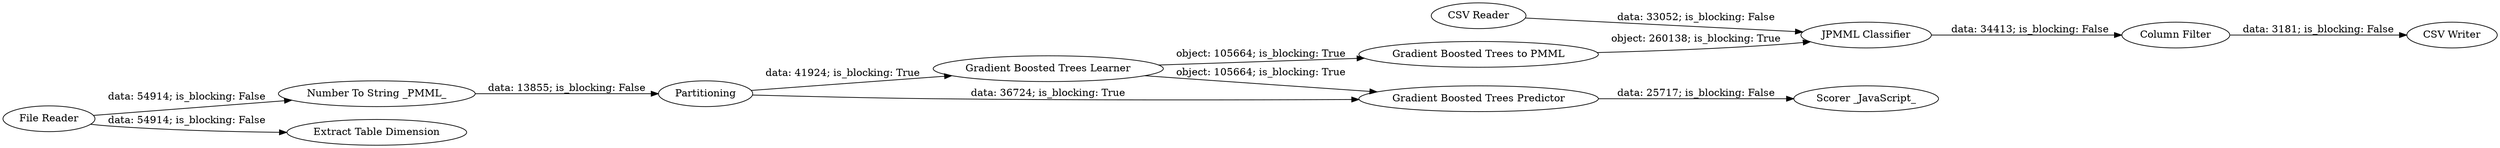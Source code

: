 digraph {
	"-7710883580952379659_29" [label="JPMML Classifier"]
	"-7710883580952379659_34" [label="Gradient Boosted Trees Predictor"]
	"-7710883580952379659_32" [label="Column Filter"]
	"-7710883580952379659_19" [label="Scorer _JavaScript_"]
	"-7710883580952379659_27" [label="CSV Reader"]
	"-7710883580952379659_33" [label="Gradient Boosted Trees Learner"]
	"-7710883580952379659_26" [label="Number To String _PMML_"]
	"-7710883580952379659_25" [label="Extract Table Dimension"]
	"-7710883580952379659_31" [label="CSV Writer"]
	"-7710883580952379659_35" [label="Gradient Boosted Trees to PMML"]
	"-7710883580952379659_21" [label="File Reader"]
	"-7710883580952379659_28" [label=Partitioning]
	"-7710883580952379659_26" -> "-7710883580952379659_28" [label="data: 13855; is_blocking: False"]
	"-7710883580952379659_28" -> "-7710883580952379659_33" [label="data: 41924; is_blocking: True"]
	"-7710883580952379659_21" -> "-7710883580952379659_26" [label="data: 54914; is_blocking: False"]
	"-7710883580952379659_33" -> "-7710883580952379659_35" [label="object: 105664; is_blocking: True"]
	"-7710883580952379659_28" -> "-7710883580952379659_34" [label="data: 36724; is_blocking: True"]
	"-7710883580952379659_27" -> "-7710883580952379659_29" [label="data: 33052; is_blocking: False"]
	"-7710883580952379659_35" -> "-7710883580952379659_29" [label="object: 260138; is_blocking: True"]
	"-7710883580952379659_34" -> "-7710883580952379659_19" [label="data: 25717; is_blocking: False"]
	"-7710883580952379659_33" -> "-7710883580952379659_34" [label="object: 105664; is_blocking: True"]
	"-7710883580952379659_29" -> "-7710883580952379659_32" [label="data: 34413; is_blocking: False"]
	"-7710883580952379659_32" -> "-7710883580952379659_31" [label="data: 3181; is_blocking: False"]
	"-7710883580952379659_21" -> "-7710883580952379659_25" [label="data: 54914; is_blocking: False"]
	rankdir=LR
}

